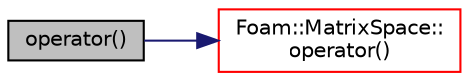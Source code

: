 digraph "operator()"
{
  bgcolor="transparent";
  edge [fontname="Helvetica",fontsize="10",labelfontname="Helvetica",labelfontsize="10"];
  node [fontname="Helvetica",fontsize="10",shape=record];
  rankdir="LR";
  Node1 [label="operator()",height=0.2,width=0.4,color="black", fillcolor="grey75", style="filled", fontcolor="black"];
  Node1 -> Node2 [color="midnightblue",fontsize="10",style="solid",fontname="Helvetica"];
  Node2 [label="Foam::MatrixSpace::\loperator()",height=0.2,width=0.4,color="red",URL="$a01471.html#adca2758b17e30216aa765ee0f1ec2875",tooltip="(i, j) const element access operator "];
}
